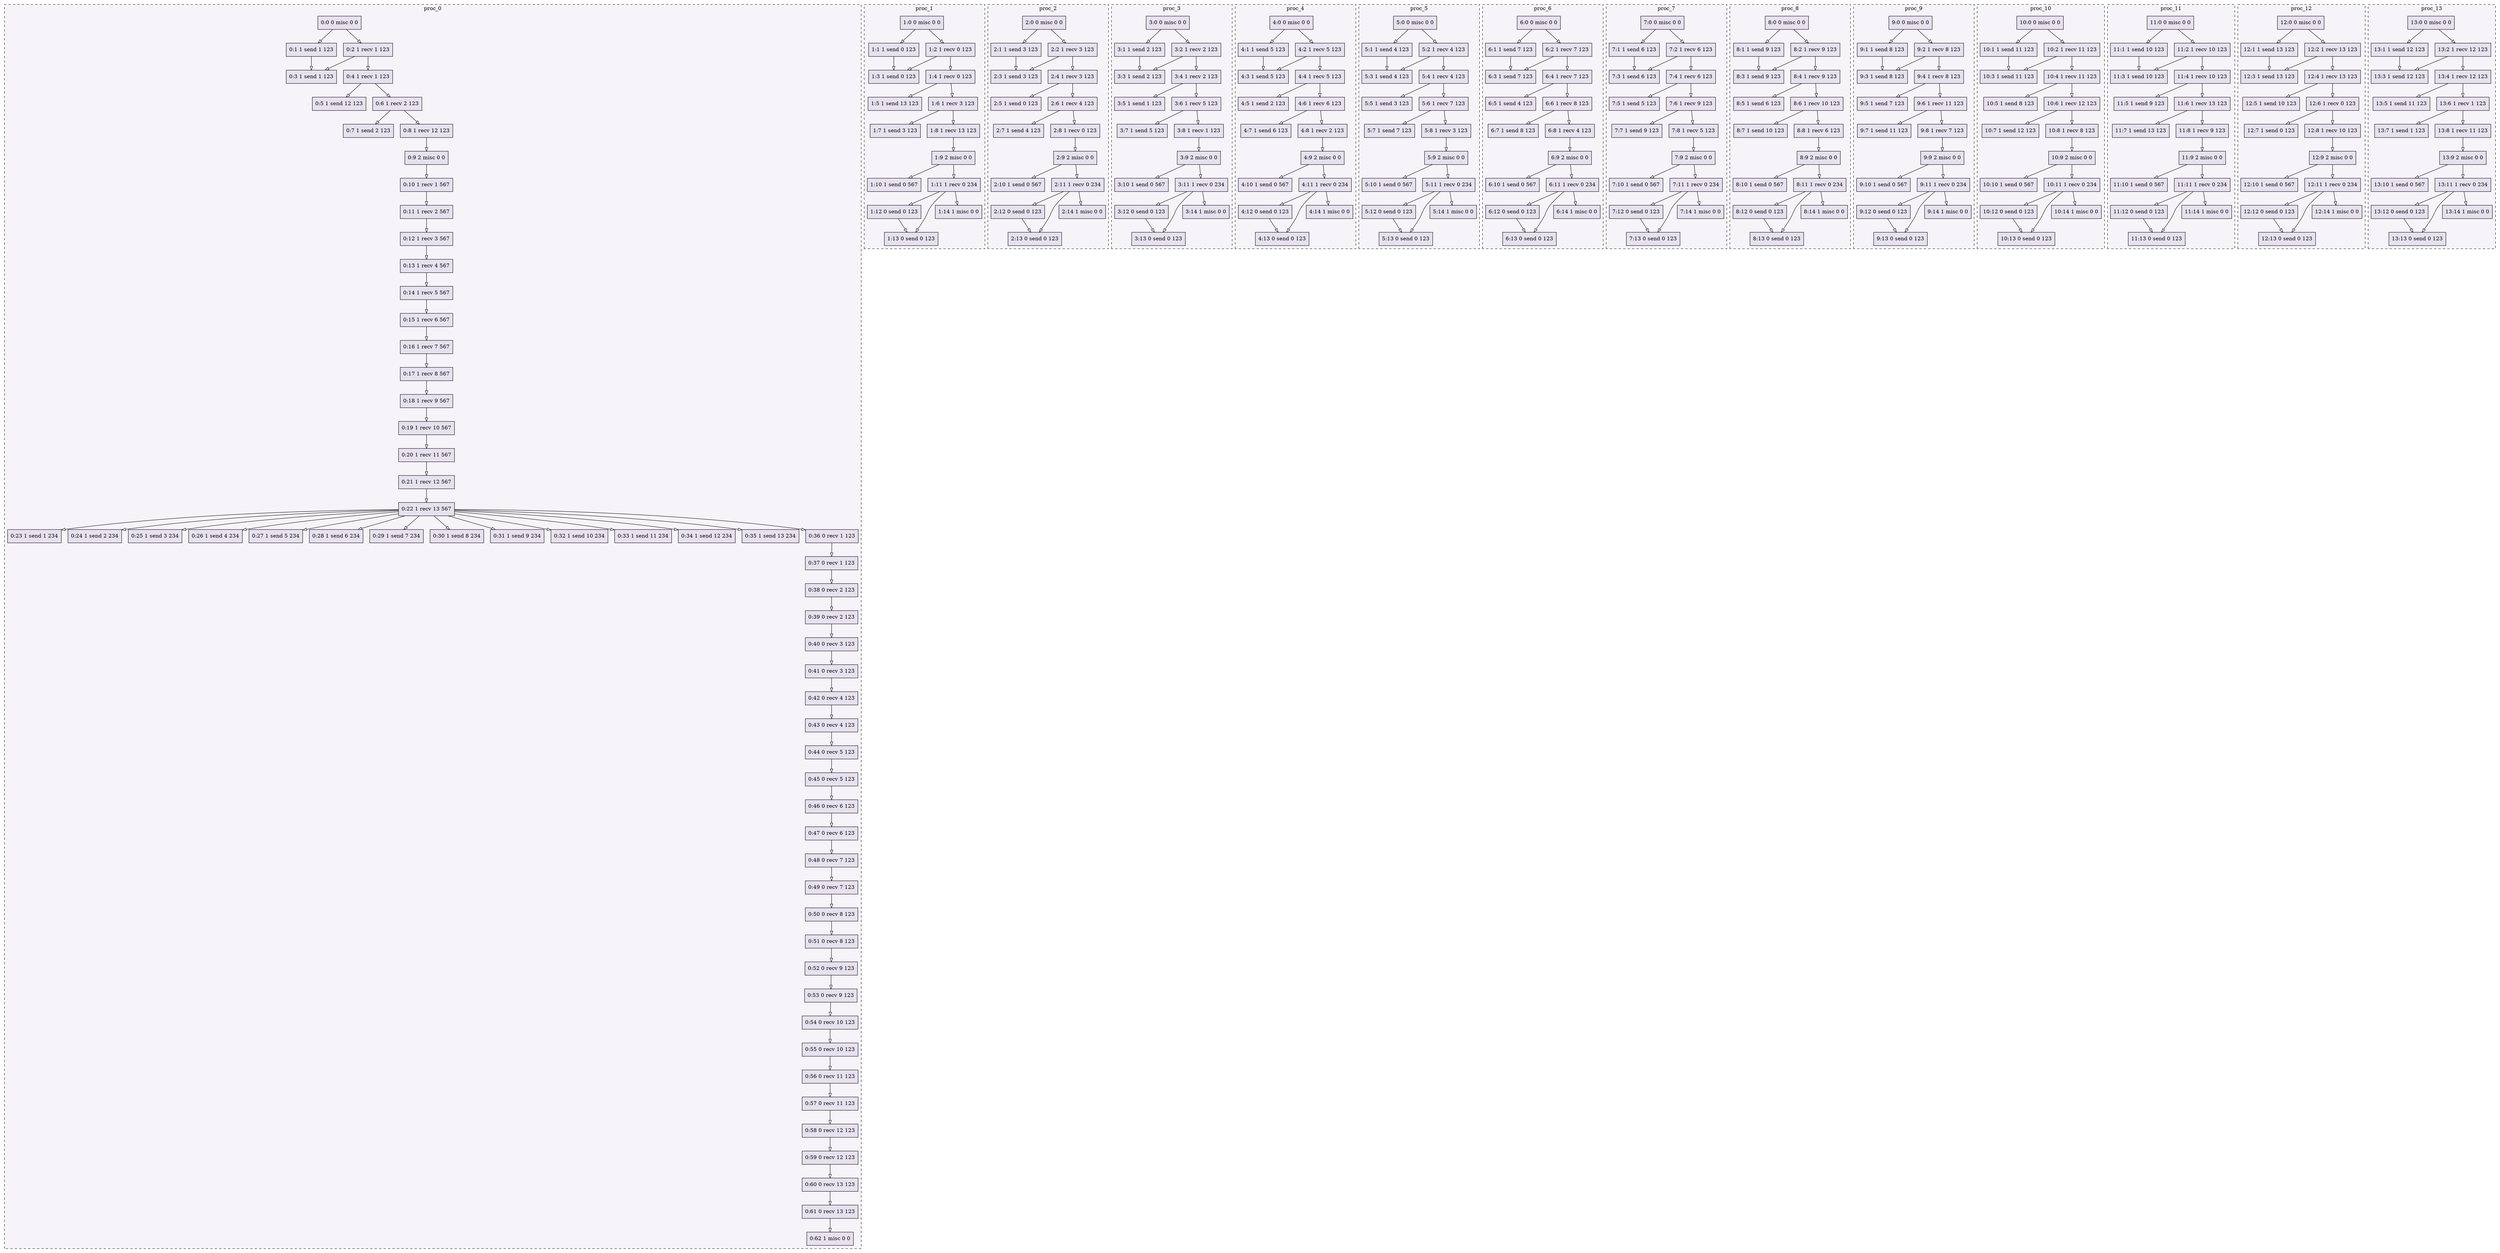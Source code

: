 digraph{node[shape=record style=filled colorscheme=purd9 fillcolor=2];subgraph cluster0{style=dashed;colorscheme=purd9;bgcolor=1;edge[arrowhead=empty];label=proc_0;0[label="0:0 0 misc 0 0"];1[label="0:1 1 send 1 123"];2[label="0:2 1 recv 1 123"];3[label="0:3 1 send 1 123"];4[label="0:4 1 recv 1 123"];5[label="0:5 1 send 12 123"];6[label="0:6 1 recv 2 123"];7[label="0:7 1 send 2 123"];8[label="0:8 1 recv 12 123"];9[label="0:9 2 misc 0 0"];10[label="0:10 1 recv 1 567"];11[label="0:11 1 recv 2 567"];12[label="0:12 1 recv 3 567"];13[label="0:13 1 recv 4 567"];14[label="0:14 1 recv 5 567"];15[label="0:15 1 recv 6 567"];16[label="0:16 1 recv 7 567"];17[label="0:17 1 recv 8 567"];18[label="0:18 1 recv 9 567"];19[label="0:19 1 recv 10 567"];20[label="0:20 1 recv 11 567"];21[label="0:21 1 recv 12 567"];22[label="0:22 1 recv 13 567"];23[label="0:23 1 send 1 234"];24[label="0:24 1 send 2 234"];25[label="0:25 1 send 3 234"];26[label="0:26 1 send 4 234"];27[label="0:27 1 send 5 234"];28[label="0:28 1 send 6 234"];29[label="0:29 1 send 7 234"];30[label="0:30 1 send 8 234"];31[label="0:31 1 send 9 234"];32[label="0:32 1 send 10 234"];33[label="0:33 1 send 11 234"];34[label="0:34 1 send 12 234"];35[label="0:35 1 send 13 234"];36[label="0:36 0 recv 1 123"];37[label="0:37 0 recv 1 123"];38[label="0:38 0 recv 2 123"];39[label="0:39 0 recv 2 123"];40[label="0:40 0 recv 3 123"];41[label="0:41 0 recv 3 123"];42[label="0:42 0 recv 4 123"];43[label="0:43 0 recv 4 123"];44[label="0:44 0 recv 5 123"];45[label="0:45 0 recv 5 123"];46[label="0:46 0 recv 6 123"];47[label="0:47 0 recv 6 123"];48[label="0:48 0 recv 7 123"];49[label="0:49 0 recv 7 123"];50[label="0:50 0 recv 8 123"];51[label="0:51 0 recv 8 123"];52[label="0:52 0 recv 9 123"];53[label="0:53 0 recv 9 123"];54[label="0:54 0 recv 10 123"];55[label="0:55 0 recv 10 123"];56[label="0:56 0 recv 11 123"];57[label="0:57 0 recv 11 123"];58[label="0:58 0 recv 12 123"];59[label="0:59 0 recv 12 123"];60[label="0:60 0 recv 13 123"];61[label="0:61 0 recv 13 123"];62[label="0:62 1 misc 0 0"];0->1;0->2;2->3;1->3;2->4;4->5;4->6;6->7;6->8;8->9;9->10;10->11;11->12;12->13;13->14;14->15;15->16;16->17;17->18;18->19;19->20;20->21;21->22;22->23;22->24;22->25;22->26;22->27;22->28;22->29;22->30;22->31;22->32;22->33;22->34;22->35;22->36;36->37;37->38;38->39;39->40;40->41;41->42;42->43;43->44;44->45;45->46;46->47;47->48;48->49;49->50;50->51;51->52;52->53;53->54;54->55;55->56;56->57;57->58;58->59;59->60;60->61;61->62;}subgraph cluster1{style=dashed;colorscheme=purd9;bgcolor=1;edge[arrowhead=empty];label=proc_1;63[label="1:0 0 misc 0 0"];64[label="1:1 1 send 0 123"];65[label="1:2 1 recv 0 123"];66[label="1:3 1 send 0 123"];67[label="1:4 1 recv 0 123"];68[label="1:5 1 send 13 123"];69[label="1:6 1 recv 3 123"];70[label="1:7 1 send 3 123"];71[label="1:8 1 recv 13 123"];72[label="1:9 2 misc 0 0"];73[label="1:10 1 send 0 567"];74[label="1:11 1 recv 0 234"];75[label="1:12 0 send 0 123"];76[label="1:13 0 send 0 123"];77[label="1:14 1 misc 0 0"];63->64;63->65;65->66;64->66;65->67;67->68;67->69;69->70;69->71;71->72;72->73;72->74;74->75;75->76;74->76;74->77;}subgraph cluster2{style=dashed;colorscheme=purd9;bgcolor=1;edge[arrowhead=empty];label=proc_2;78[label="2:0 0 misc 0 0"];79[label="2:1 1 send 3 123"];80[label="2:2 1 recv 3 123"];81[label="2:3 1 send 3 123"];82[label="2:4 1 recv 3 123"];83[label="2:5 1 send 0 123"];84[label="2:6 1 recv 4 123"];85[label="2:7 1 send 4 123"];86[label="2:8 1 recv 0 123"];87[label="2:9 2 misc 0 0"];88[label="2:10 1 send 0 567"];89[label="2:11 1 recv 0 234"];90[label="2:12 0 send 0 123"];91[label="2:13 0 send 0 123"];92[label="2:14 1 misc 0 0"];78->79;78->80;80->81;79->81;80->82;82->83;82->84;84->85;84->86;86->87;87->88;87->89;89->90;90->91;89->91;89->92;}subgraph cluster3{style=dashed;colorscheme=purd9;bgcolor=1;edge[arrowhead=empty];label=proc_3;93[label="3:0 0 misc 0 0"];94[label="3:1 1 send 2 123"];95[label="3:2 1 recv 2 123"];96[label="3:3 1 send 2 123"];97[label="3:4 1 recv 2 123"];98[label="3:5 1 send 1 123"];99[label="3:6 1 recv 5 123"];100[label="3:7 1 send 5 123"];101[label="3:8 1 recv 1 123"];102[label="3:9 2 misc 0 0"];103[label="3:10 1 send 0 567"];104[label="3:11 1 recv 0 234"];105[label="3:12 0 send 0 123"];106[label="3:13 0 send 0 123"];107[label="3:14 1 misc 0 0"];93->94;93->95;95->96;94->96;95->97;97->98;97->99;99->100;99->101;101->102;102->103;102->104;104->105;105->106;104->106;104->107;}subgraph cluster4{style=dashed;colorscheme=purd9;bgcolor=1;edge[arrowhead=empty];label=proc_4;108[label="4:0 0 misc 0 0"];109[label="4:1 1 send 5 123"];110[label="4:2 1 recv 5 123"];111[label="4:3 1 send 5 123"];112[label="4:4 1 recv 5 123"];113[label="4:5 1 send 2 123"];114[label="4:6 1 recv 6 123"];115[label="4:7 1 send 6 123"];116[label="4:8 1 recv 2 123"];117[label="4:9 2 misc 0 0"];118[label="4:10 1 send 0 567"];119[label="4:11 1 recv 0 234"];120[label="4:12 0 send 0 123"];121[label="4:13 0 send 0 123"];122[label="4:14 1 misc 0 0"];108->109;108->110;110->111;109->111;110->112;112->113;112->114;114->115;114->116;116->117;117->118;117->119;119->120;120->121;119->121;119->122;}subgraph cluster5{style=dashed;colorscheme=purd9;bgcolor=1;edge[arrowhead=empty];label=proc_5;123[label="5:0 0 misc 0 0"];124[label="5:1 1 send 4 123"];125[label="5:2 1 recv 4 123"];126[label="5:3 1 send 4 123"];127[label="5:4 1 recv 4 123"];128[label="5:5 1 send 3 123"];129[label="5:6 1 recv 7 123"];130[label="5:7 1 send 7 123"];131[label="5:8 1 recv 3 123"];132[label="5:9 2 misc 0 0"];133[label="5:10 1 send 0 567"];134[label="5:11 1 recv 0 234"];135[label="5:12 0 send 0 123"];136[label="5:13 0 send 0 123"];137[label="5:14 1 misc 0 0"];123->124;123->125;125->126;124->126;125->127;127->128;127->129;129->130;129->131;131->132;132->133;132->134;134->135;135->136;134->136;134->137;}subgraph cluster6{style=dashed;colorscheme=purd9;bgcolor=1;edge[arrowhead=empty];label=proc_6;138[label="6:0 0 misc 0 0"];139[label="6:1 1 send 7 123"];140[label="6:2 1 recv 7 123"];141[label="6:3 1 send 7 123"];142[label="6:4 1 recv 7 123"];143[label="6:5 1 send 4 123"];144[label="6:6 1 recv 8 123"];145[label="6:7 1 send 8 123"];146[label="6:8 1 recv 4 123"];147[label="6:9 2 misc 0 0"];148[label="6:10 1 send 0 567"];149[label="6:11 1 recv 0 234"];150[label="6:12 0 send 0 123"];151[label="6:13 0 send 0 123"];152[label="6:14 1 misc 0 0"];138->139;138->140;140->141;139->141;140->142;142->143;142->144;144->145;144->146;146->147;147->148;147->149;149->150;150->151;149->151;149->152;}subgraph cluster7{style=dashed;colorscheme=purd9;bgcolor=1;edge[arrowhead=empty];label=proc_7;153[label="7:0 0 misc 0 0"];154[label="7:1 1 send 6 123"];155[label="7:2 1 recv 6 123"];156[label="7:3 1 send 6 123"];157[label="7:4 1 recv 6 123"];158[label="7:5 1 send 5 123"];159[label="7:6 1 recv 9 123"];160[label="7:7 1 send 9 123"];161[label="7:8 1 recv 5 123"];162[label="7:9 2 misc 0 0"];163[label="7:10 1 send 0 567"];164[label="7:11 1 recv 0 234"];165[label="7:12 0 send 0 123"];166[label="7:13 0 send 0 123"];167[label="7:14 1 misc 0 0"];153->154;153->155;155->156;154->156;155->157;157->158;157->159;159->160;159->161;161->162;162->163;162->164;164->165;165->166;164->166;164->167;}subgraph cluster8{style=dashed;colorscheme=purd9;bgcolor=1;edge[arrowhead=empty];label=proc_8;168[label="8:0 0 misc 0 0"];169[label="8:1 1 send 9 123"];170[label="8:2 1 recv 9 123"];171[label="8:3 1 send 9 123"];172[label="8:4 1 recv 9 123"];173[label="8:5 1 send 6 123"];174[label="8:6 1 recv 10 123"];175[label="8:7 1 send 10 123"];176[label="8:8 1 recv 6 123"];177[label="8:9 2 misc 0 0"];178[label="8:10 1 send 0 567"];179[label="8:11 1 recv 0 234"];180[label="8:12 0 send 0 123"];181[label="8:13 0 send 0 123"];182[label="8:14 1 misc 0 0"];168->169;168->170;170->171;169->171;170->172;172->173;172->174;174->175;174->176;176->177;177->178;177->179;179->180;180->181;179->181;179->182;}subgraph cluster9{style=dashed;colorscheme=purd9;bgcolor=1;edge[arrowhead=empty];label=proc_9;183[label="9:0 0 misc 0 0"];184[label="9:1 1 send 8 123"];185[label="9:2 1 recv 8 123"];186[label="9:3 1 send 8 123"];187[label="9:4 1 recv 8 123"];188[label="9:5 1 send 7 123"];189[label="9:6 1 recv 11 123"];190[label="9:7 1 send 11 123"];191[label="9:8 1 recv 7 123"];192[label="9:9 2 misc 0 0"];193[label="9:10 1 send 0 567"];194[label="9:11 1 recv 0 234"];195[label="9:12 0 send 0 123"];196[label="9:13 0 send 0 123"];197[label="9:14 1 misc 0 0"];183->184;183->185;185->186;184->186;185->187;187->188;187->189;189->190;189->191;191->192;192->193;192->194;194->195;195->196;194->196;194->197;}subgraph cluster10{style=dashed;colorscheme=purd9;bgcolor=1;edge[arrowhead=empty];label=proc_10;198[label="10:0 0 misc 0 0"];199[label="10:1 1 send 11 123"];200[label="10:2 1 recv 11 123"];201[label="10:3 1 send 11 123"];202[label="10:4 1 recv 11 123"];203[label="10:5 1 send 8 123"];204[label="10:6 1 recv 12 123"];205[label="10:7 1 send 12 123"];206[label="10:8 1 recv 8 123"];207[label="10:9 2 misc 0 0"];208[label="10:10 1 send 0 567"];209[label="10:11 1 recv 0 234"];210[label="10:12 0 send 0 123"];211[label="10:13 0 send 0 123"];212[label="10:14 1 misc 0 0"];198->199;198->200;200->201;199->201;200->202;202->203;202->204;204->205;204->206;206->207;207->208;207->209;209->210;210->211;209->211;209->212;}subgraph cluster11{style=dashed;colorscheme=purd9;bgcolor=1;edge[arrowhead=empty];label=proc_11;213[label="11:0 0 misc 0 0"];214[label="11:1 1 send 10 123"];215[label="11:2 1 recv 10 123"];216[label="11:3 1 send 10 123"];217[label="11:4 1 recv 10 123"];218[label="11:5 1 send 9 123"];219[label="11:6 1 recv 13 123"];220[label="11:7 1 send 13 123"];221[label="11:8 1 recv 9 123"];222[label="11:9 2 misc 0 0"];223[label="11:10 1 send 0 567"];224[label="11:11 1 recv 0 234"];225[label="11:12 0 send 0 123"];226[label="11:13 0 send 0 123"];227[label="11:14 1 misc 0 0"];213->214;213->215;215->216;214->216;215->217;217->218;217->219;219->220;219->221;221->222;222->223;222->224;224->225;225->226;224->226;224->227;}subgraph cluster12{style=dashed;colorscheme=purd9;bgcolor=1;edge[arrowhead=empty];label=proc_12;228[label="12:0 0 misc 0 0"];229[label="12:1 1 send 13 123"];230[label="12:2 1 recv 13 123"];231[label="12:3 1 send 13 123"];232[label="12:4 1 recv 13 123"];233[label="12:5 1 send 10 123"];234[label="12:6 1 recv 0 123"];235[label="12:7 1 send 0 123"];236[label="12:8 1 recv 10 123"];237[label="12:9 2 misc 0 0"];238[label="12:10 1 send 0 567"];239[label="12:11 1 recv 0 234"];240[label="12:12 0 send 0 123"];241[label="12:13 0 send 0 123"];242[label="12:14 1 misc 0 0"];228->229;228->230;230->231;229->231;230->232;232->233;232->234;234->235;234->236;236->237;237->238;237->239;239->240;240->241;239->241;239->242;}subgraph cluster13{style=dashed;colorscheme=purd9;bgcolor=1;edge[arrowhead=empty];label=proc_13;243[label="13:0 0 misc 0 0"];244[label="13:1 1 send 12 123"];245[label="13:2 1 recv 12 123"];246[label="13:3 1 send 12 123"];247[label="13:4 1 recv 12 123"];248[label="13:5 1 send 11 123"];249[label="13:6 1 recv 1 123"];250[label="13:7 1 send 1 123"];251[label="13:8 1 recv 11 123"];252[label="13:9 2 misc 0 0"];253[label="13:10 1 send 0 567"];254[label="13:11 1 recv 0 234"];255[label="13:12 0 send 0 123"];256[label="13:13 0 send 0 123"];257[label="13:14 1 misc 0 0"];243->244;243->245;245->246;244->246;245->247;247->248;247->249;249->250;249->251;251->252;252->253;252->254;254->255;255->256;254->256;254->257;}}
